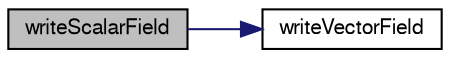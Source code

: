 digraph "writeScalarField"
{
  bgcolor="transparent";
  edge [fontname="FreeSans",fontsize="10",labelfontname="FreeSans",labelfontsize="10"];
  node [fontname="FreeSans",fontsize="10",shape=record];
  rankdir="LR";
  Node157 [label="writeScalarField",height=0.2,width=0.4,color="black", fillcolor="grey75", style="filled", fontcolor="black"];
  Node157 -> Node158 [color="midnightblue",fontsize="10",style="solid",fontname="FreeSans"];
  Node158 [label="writeVectorField",height=0.2,width=0.4,color="black",URL="$a21322.html#ad31fa15b05453c2ce924b20a38daa31e",tooltip="write (volume) vector field components "];
}
